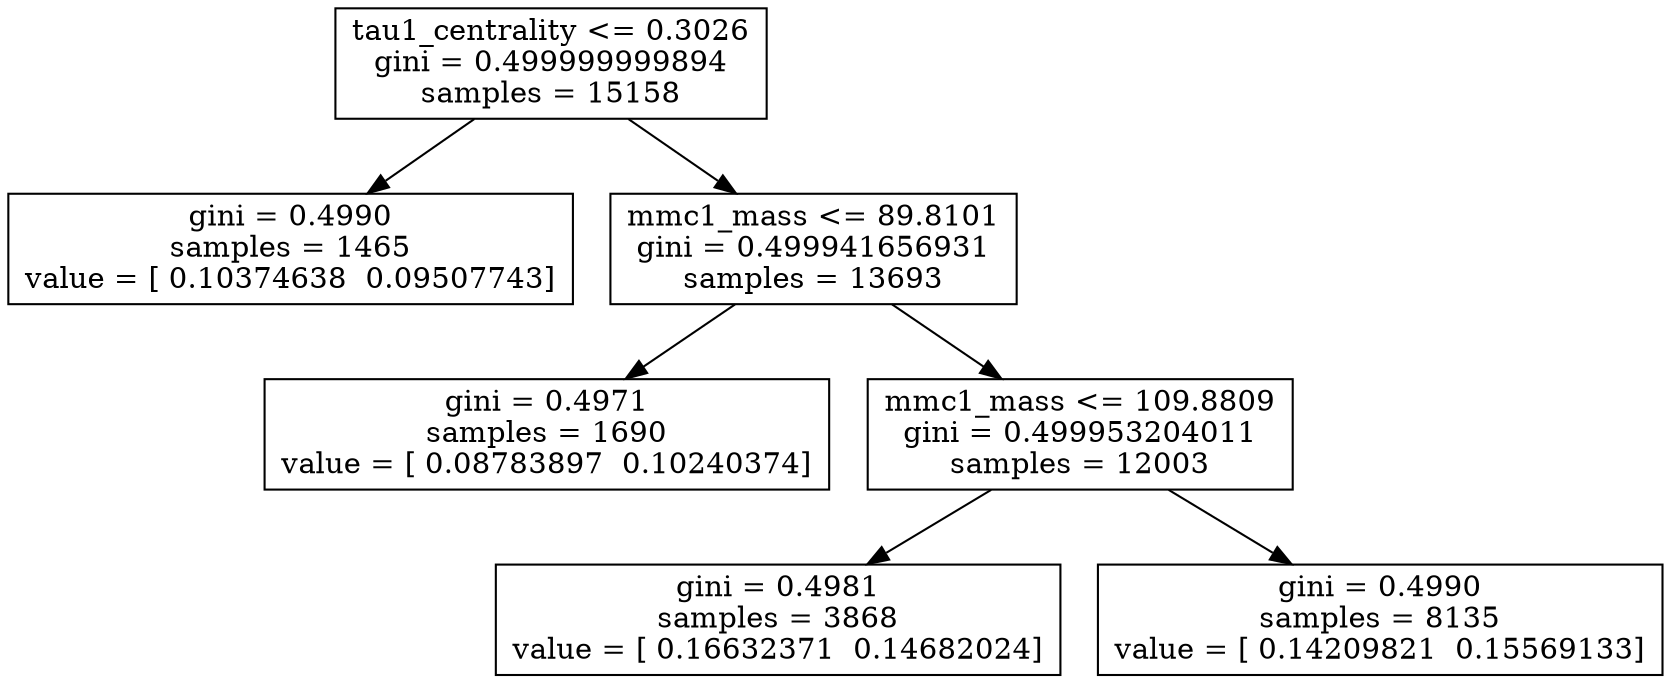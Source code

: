 digraph Tree {
0 [label="tau1_centrality <= 0.3026\ngini = 0.499999999894\nsamples = 15158", shape="box"] ;
1 [label="gini = 0.4990\nsamples = 1465\nvalue = [ 0.10374638  0.09507743]", shape="box"] ;
0 -> 1 ;
2 [label="mmc1_mass <= 89.8101\ngini = 0.499941656931\nsamples = 13693", shape="box"] ;
0 -> 2 ;
3 [label="gini = 0.4971\nsamples = 1690\nvalue = [ 0.08783897  0.10240374]", shape="box"] ;
2 -> 3 ;
4 [label="mmc1_mass <= 109.8809\ngini = 0.499953204011\nsamples = 12003", shape="box"] ;
2 -> 4 ;
5 [label="gini = 0.4981\nsamples = 3868\nvalue = [ 0.16632371  0.14682024]", shape="box"] ;
4 -> 5 ;
6 [label="gini = 0.4990\nsamples = 8135\nvalue = [ 0.14209821  0.15569133]", shape="box"] ;
4 -> 6 ;
}